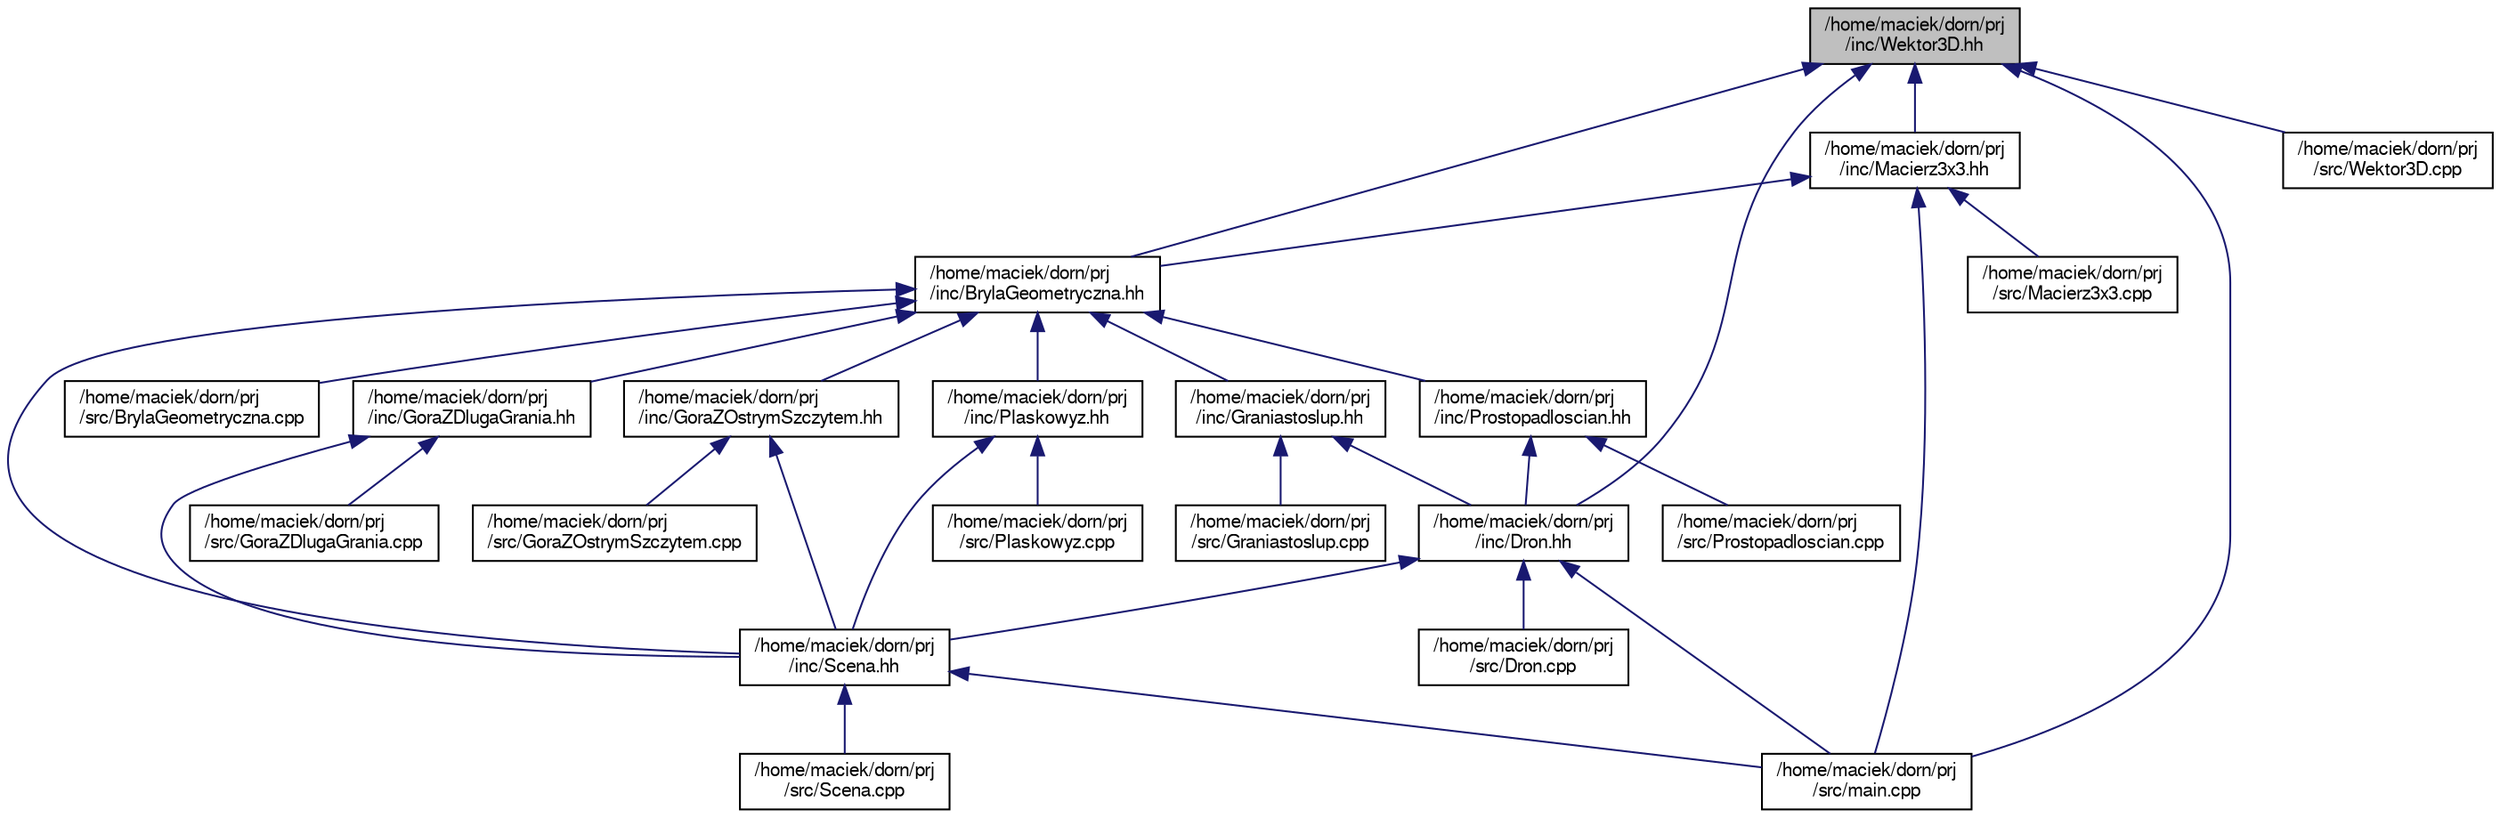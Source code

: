 digraph "/home/maciek/dorn/prj/inc/Wektor3D.hh"
{
 // LATEX_PDF_SIZE
  edge [fontname="FreeSans",fontsize="10",labelfontname="FreeSans",labelfontsize="10"];
  node [fontname="FreeSans",fontsize="10",shape=record];
  Node1 [label="/home/maciek/dorn/prj\l/inc/Wektor3D.hh",height=0.2,width=0.4,color="black", fillcolor="grey75", style="filled", fontcolor="black",tooltip="Ten plik zawiera definicję klasy Wektor3D."];
  Node1 -> Node2 [dir="back",color="midnightblue",fontsize="10",style="solid",fontname="FreeSans"];
  Node2 [label="/home/maciek/dorn/prj\l/inc/BrylaGeometryczna.hh",height=0.2,width=0.4,color="black", fillcolor="white", style="filled",URL="$a00020.html",tooltip="Ten plik zawiera definicję klasy Prostopadloscian."];
  Node2 -> Node3 [dir="back",color="midnightblue",fontsize="10",style="solid",fontname="FreeSans"];
  Node3 [label="/home/maciek/dorn/prj\l/inc/Prostopadloscian.hh",height=0.2,width=0.4,color="black", fillcolor="white", style="filled",URL="$a00047.html",tooltip="Ten plik zawiera definicję klasy Prostopadloscian."];
  Node3 -> Node4 [dir="back",color="midnightblue",fontsize="10",style="solid",fontname="FreeSans"];
  Node4 [label="/home/maciek/dorn/prj\l/inc/Dron.hh",height=0.2,width=0.4,color="black", fillcolor="white", style="filled",URL="$a00023.html",tooltip="Ten plik zawiera definicję klasy Dron."];
  Node4 -> Node5 [dir="back",color="midnightblue",fontsize="10",style="solid",fontname="FreeSans"];
  Node5 [label="/home/maciek/dorn/prj\l/inc/Scena.hh",height=0.2,width=0.4,color="black", fillcolor="white", style="filled",URL="$a00050.html",tooltip="Ten plik zawiera definicję klasy Prostopadloscian."];
  Node5 -> Node6 [dir="back",color="midnightblue",fontsize="10",style="solid",fontname="FreeSans"];
  Node6 [label="/home/maciek/dorn/prj\l/src/main.cpp",height=0.2,width=0.4,color="black", fillcolor="white", style="filled",URL="$a00077.html",tooltip=" "];
  Node5 -> Node7 [dir="back",color="midnightblue",fontsize="10",style="solid",fontname="FreeSans"];
  Node7 [label="/home/maciek/dorn/prj\l/src/Scena.cpp",height=0.2,width=0.4,color="black", fillcolor="white", style="filled",URL="$a00089.html",tooltip=" "];
  Node4 -> Node8 [dir="back",color="midnightblue",fontsize="10",style="solid",fontname="FreeSans"];
  Node8 [label="/home/maciek/dorn/prj\l/src/Dron.cpp",height=0.2,width=0.4,color="black", fillcolor="white", style="filled",URL="$a00062.html",tooltip=" "];
  Node4 -> Node6 [dir="back",color="midnightblue",fontsize="10",style="solid",fontname="FreeSans"];
  Node3 -> Node9 [dir="back",color="midnightblue",fontsize="10",style="solid",fontname="FreeSans"];
  Node9 [label="/home/maciek/dorn/prj\l/src/Prostopadloscian.cpp",height=0.2,width=0.4,color="black", fillcolor="white", style="filled",URL="$a00086.html",tooltip=" "];
  Node2 -> Node10 [dir="back",color="midnightblue",fontsize="10",style="solid",fontname="FreeSans"];
  Node10 [label="/home/maciek/dorn/prj\l/inc/Graniastoslup.hh",height=0.2,width=0.4,color="black", fillcolor="white", style="filled",URL="$a00032.html",tooltip="Ten plik zawiera definicję klasy Graniastoslup."];
  Node10 -> Node4 [dir="back",color="midnightblue",fontsize="10",style="solid",fontname="FreeSans"];
  Node10 -> Node11 [dir="back",color="midnightblue",fontsize="10",style="solid",fontname="FreeSans"];
  Node11 [label="/home/maciek/dorn/prj\l/src/Graniastoslup.cpp",height=0.2,width=0.4,color="black", fillcolor="white", style="filled",URL="$a00071.html",tooltip=" "];
  Node2 -> Node12 [dir="back",color="midnightblue",fontsize="10",style="solid",fontname="FreeSans"];
  Node12 [label="/home/maciek/dorn/prj\l/inc/GoraZDlugaGrania.hh",height=0.2,width=0.4,color="black", fillcolor="white", style="filled",URL="$a00026.html",tooltip="Ten plik zawiera definicję klasy GoraZDlugaGrania."];
  Node12 -> Node5 [dir="back",color="midnightblue",fontsize="10",style="solid",fontname="FreeSans"];
  Node12 -> Node13 [dir="back",color="midnightblue",fontsize="10",style="solid",fontname="FreeSans"];
  Node13 [label="/home/maciek/dorn/prj\l/src/GoraZDlugaGrania.cpp",height=0.2,width=0.4,color="black", fillcolor="white", style="filled",URL="$a00065.html",tooltip=" "];
  Node2 -> Node14 [dir="back",color="midnightblue",fontsize="10",style="solid",fontname="FreeSans"];
  Node14 [label="/home/maciek/dorn/prj\l/inc/GoraZOstrymSzczytem.hh",height=0.2,width=0.4,color="black", fillcolor="white", style="filled",URL="$a00029.html",tooltip="Ten plik zawiera definicję klasy GoraZOstrymSzczytem."];
  Node14 -> Node5 [dir="back",color="midnightblue",fontsize="10",style="solid",fontname="FreeSans"];
  Node14 -> Node15 [dir="back",color="midnightblue",fontsize="10",style="solid",fontname="FreeSans"];
  Node15 [label="/home/maciek/dorn/prj\l/src/GoraZOstrymSzczytem.cpp",height=0.2,width=0.4,color="black", fillcolor="white", style="filled",URL="$a00068.html",tooltip=" "];
  Node2 -> Node16 [dir="back",color="midnightblue",fontsize="10",style="solid",fontname="FreeSans"];
  Node16 [label="/home/maciek/dorn/prj\l/inc/Plaskowyz.hh",height=0.2,width=0.4,color="black", fillcolor="white", style="filled",URL="$a00044.html",tooltip="Ten plik zawiera definicję klasy Plaskowyz."];
  Node16 -> Node5 [dir="back",color="midnightblue",fontsize="10",style="solid",fontname="FreeSans"];
  Node16 -> Node17 [dir="back",color="midnightblue",fontsize="10",style="solid",fontname="FreeSans"];
  Node17 [label="/home/maciek/dorn/prj\l/src/Plaskowyz.cpp",height=0.2,width=0.4,color="black", fillcolor="white", style="filled",URL="$a00083.html",tooltip=" "];
  Node2 -> Node5 [dir="back",color="midnightblue",fontsize="10",style="solid",fontname="FreeSans"];
  Node2 -> Node18 [dir="back",color="midnightblue",fontsize="10",style="solid",fontname="FreeSans"];
  Node18 [label="/home/maciek/dorn/prj\l/src/BrylaGeometryczna.cpp",height=0.2,width=0.4,color="black", fillcolor="white", style="filled",URL="$a00059.html",tooltip=" "];
  Node1 -> Node19 [dir="back",color="midnightblue",fontsize="10",style="solid",fontname="FreeSans"];
  Node19 [label="/home/maciek/dorn/prj\l/inc/Macierz3x3.hh",height=0.2,width=0.4,color="black", fillcolor="white", style="filled",URL="$a00035.html",tooltip="Ten plik zawiera definicję klasy Macierz3x3."];
  Node19 -> Node2 [dir="back",color="midnightblue",fontsize="10",style="solid",fontname="FreeSans"];
  Node19 -> Node20 [dir="back",color="midnightblue",fontsize="10",style="solid",fontname="FreeSans"];
  Node20 [label="/home/maciek/dorn/prj\l/src/Macierz3x3.cpp",height=0.2,width=0.4,color="black", fillcolor="white", style="filled",URL="$a00074.html",tooltip=" "];
  Node19 -> Node6 [dir="back",color="midnightblue",fontsize="10",style="solid",fontname="FreeSans"];
  Node1 -> Node4 [dir="back",color="midnightblue",fontsize="10",style="solid",fontname="FreeSans"];
  Node1 -> Node6 [dir="back",color="midnightblue",fontsize="10",style="solid",fontname="FreeSans"];
  Node1 -> Node21 [dir="back",color="midnightblue",fontsize="10",style="solid",fontname="FreeSans"];
  Node21 [label="/home/maciek/dorn/prj\l/src/Wektor3D.cpp",height=0.2,width=0.4,color="black", fillcolor="white", style="filled",URL="$a00092.html",tooltip=" "];
}
